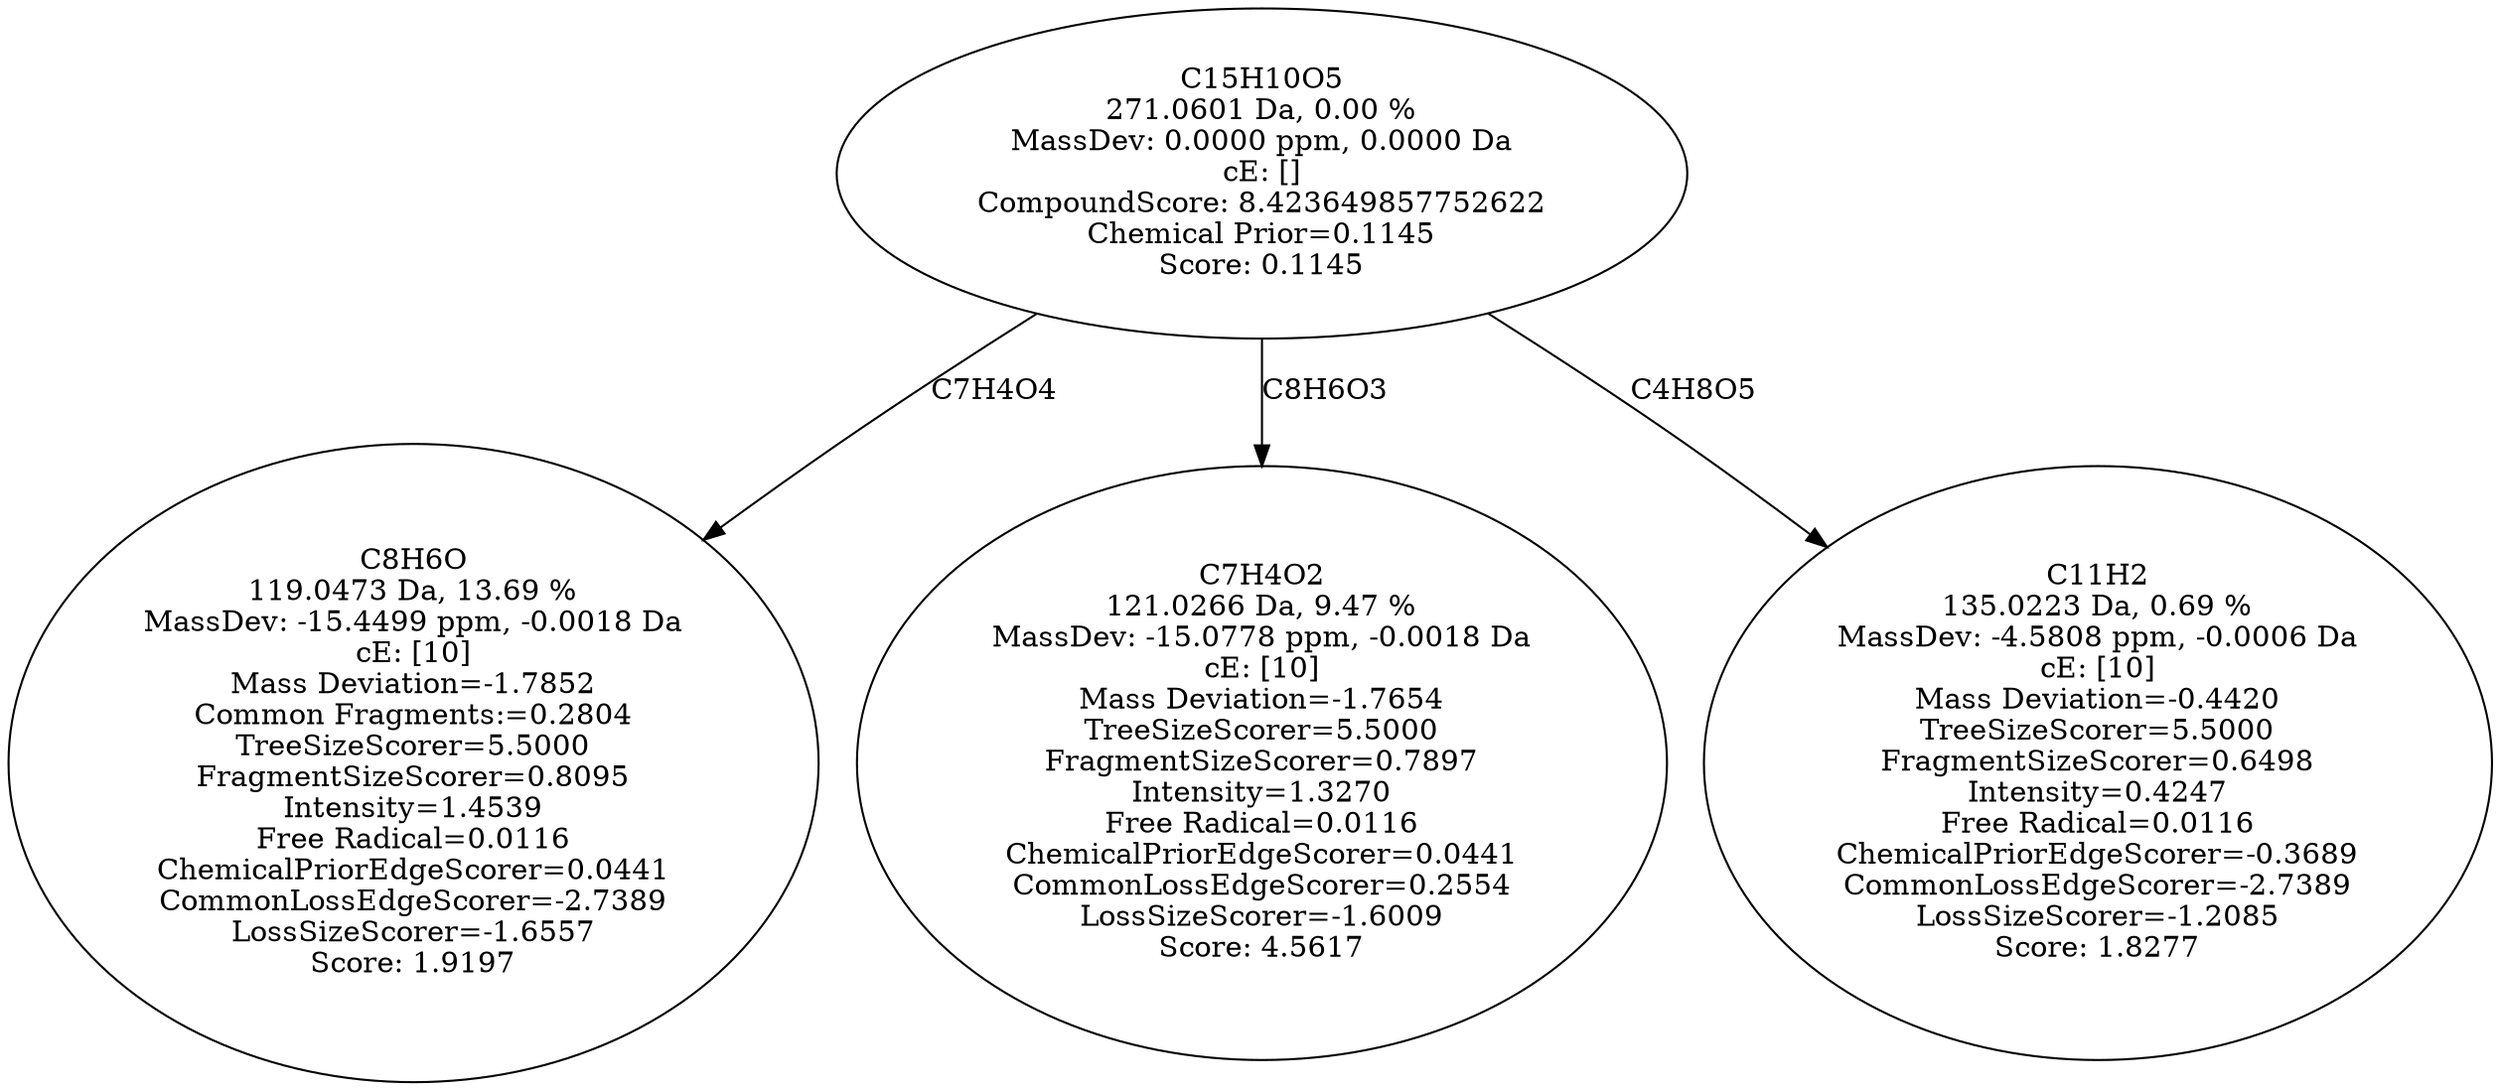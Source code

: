 strict digraph {
v1 [label="C8H6O\n119.0473 Da, 13.69 %\nMassDev: -15.4499 ppm, -0.0018 Da\ncE: [10]\nMass Deviation=-1.7852\nCommon Fragments:=0.2804\nTreeSizeScorer=5.5000\nFragmentSizeScorer=0.8095\nIntensity=1.4539\nFree Radical=0.0116\nChemicalPriorEdgeScorer=0.0441\nCommonLossEdgeScorer=-2.7389\nLossSizeScorer=-1.6557\nScore: 1.9197"];
v2 [label="C7H4O2\n121.0266 Da, 9.47 %\nMassDev: -15.0778 ppm, -0.0018 Da\ncE: [10]\nMass Deviation=-1.7654\nTreeSizeScorer=5.5000\nFragmentSizeScorer=0.7897\nIntensity=1.3270\nFree Radical=0.0116\nChemicalPriorEdgeScorer=0.0441\nCommonLossEdgeScorer=0.2554\nLossSizeScorer=-1.6009\nScore: 4.5617"];
v3 [label="C11H2\n135.0223 Da, 0.69 %\nMassDev: -4.5808 ppm, -0.0006 Da\ncE: [10]\nMass Deviation=-0.4420\nTreeSizeScorer=5.5000\nFragmentSizeScorer=0.6498\nIntensity=0.4247\nFree Radical=0.0116\nChemicalPriorEdgeScorer=-0.3689\nCommonLossEdgeScorer=-2.7389\nLossSizeScorer=-1.2085\nScore: 1.8277"];
v4 [label="C15H10O5\n271.0601 Da, 0.00 %\nMassDev: 0.0000 ppm, 0.0000 Da\ncE: []\nCompoundScore: 8.423649857752622\nChemical Prior=0.1145\nScore: 0.1145"];
v4 -> v1 [label="C7H4O4"];
v4 -> v2 [label="C8H6O3"];
v4 -> v3 [label="C4H8O5"];
}